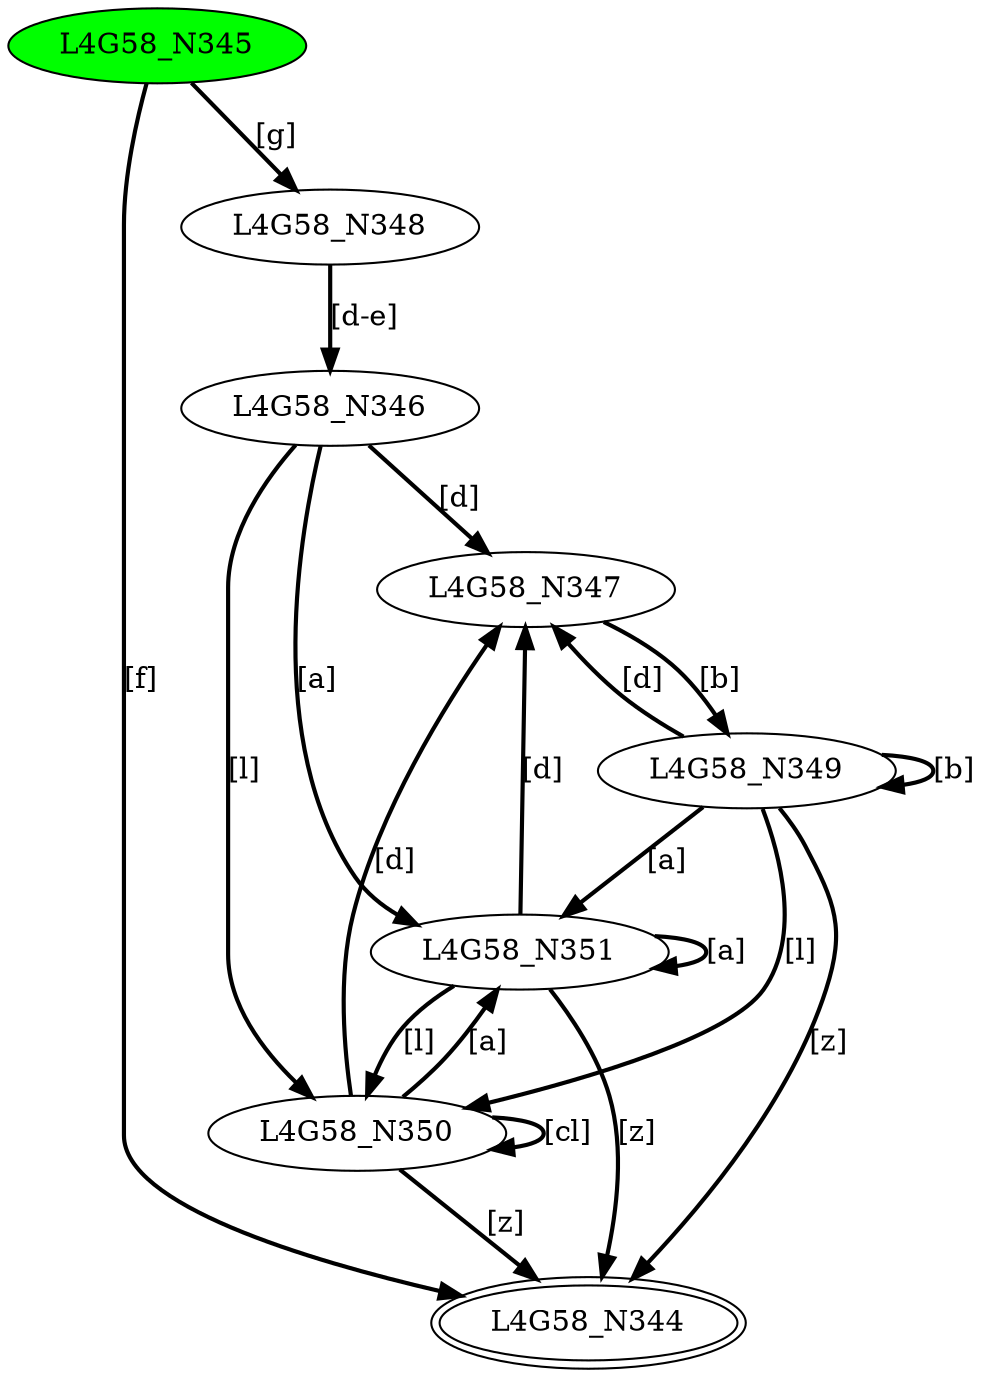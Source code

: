 digraph G58{
"L4G58_N344" [peripheries=2];
"L4G58_N345" [style=filled,fillcolor=green];
"L4G58_N346";
"L4G58_N347";
"L4G58_N348";
"L4G58_N349";
"L4G58_N350";
"L4G58_N351";
"L4G58_N345"->"L4G58_N344" [style = bold, label = "[f]"];
"L4G58_N345"->"L4G58_N348" [style = bold, label = "[g]"];
"L4G58_N346"->"L4G58_N347" [style = bold, label = "[d]"];
"L4G58_N346"->"L4G58_N350" [style = bold, label = "[l]"];
"L4G58_N346"->"L4G58_N351" [style = bold, label = "[a]"];
"L4G58_N347"->"L4G58_N349" [style = bold, label = "[b]"];
"L4G58_N348"->"L4G58_N346" [style = bold, label = "[d-e]"];
"L4G58_N349"->"L4G58_N344" [style = bold, label = "[z]"];
"L4G58_N349"->"L4G58_N347" [style = bold, label = "[d]"];
"L4G58_N349"->"L4G58_N349" [style = bold, label = "[b]"];
"L4G58_N349"->"L4G58_N350" [style = bold, label = "[l]"];
"L4G58_N349"->"L4G58_N351" [style = bold, label = "[a]"];
"L4G58_N350"->"L4G58_N344" [style = bold, label = "[z]"];
"L4G58_N350"->"L4G58_N347" [style = bold, label = "[d]"];
"L4G58_N350"->"L4G58_N350" [style = bold, label = "[cl]"];
"L4G58_N350"->"L4G58_N351" [style = bold, label = "[a]"];
"L4G58_N351"->"L4G58_N344" [style = bold, label = "[z]"];
"L4G58_N351"->"L4G58_N347" [style = bold, label = "[d]"];
"L4G58_N351"->"L4G58_N350" [style = bold, label = "[l]"];
"L4G58_N351"->"L4G58_N351" [style = bold, label = "[a]"];
}


